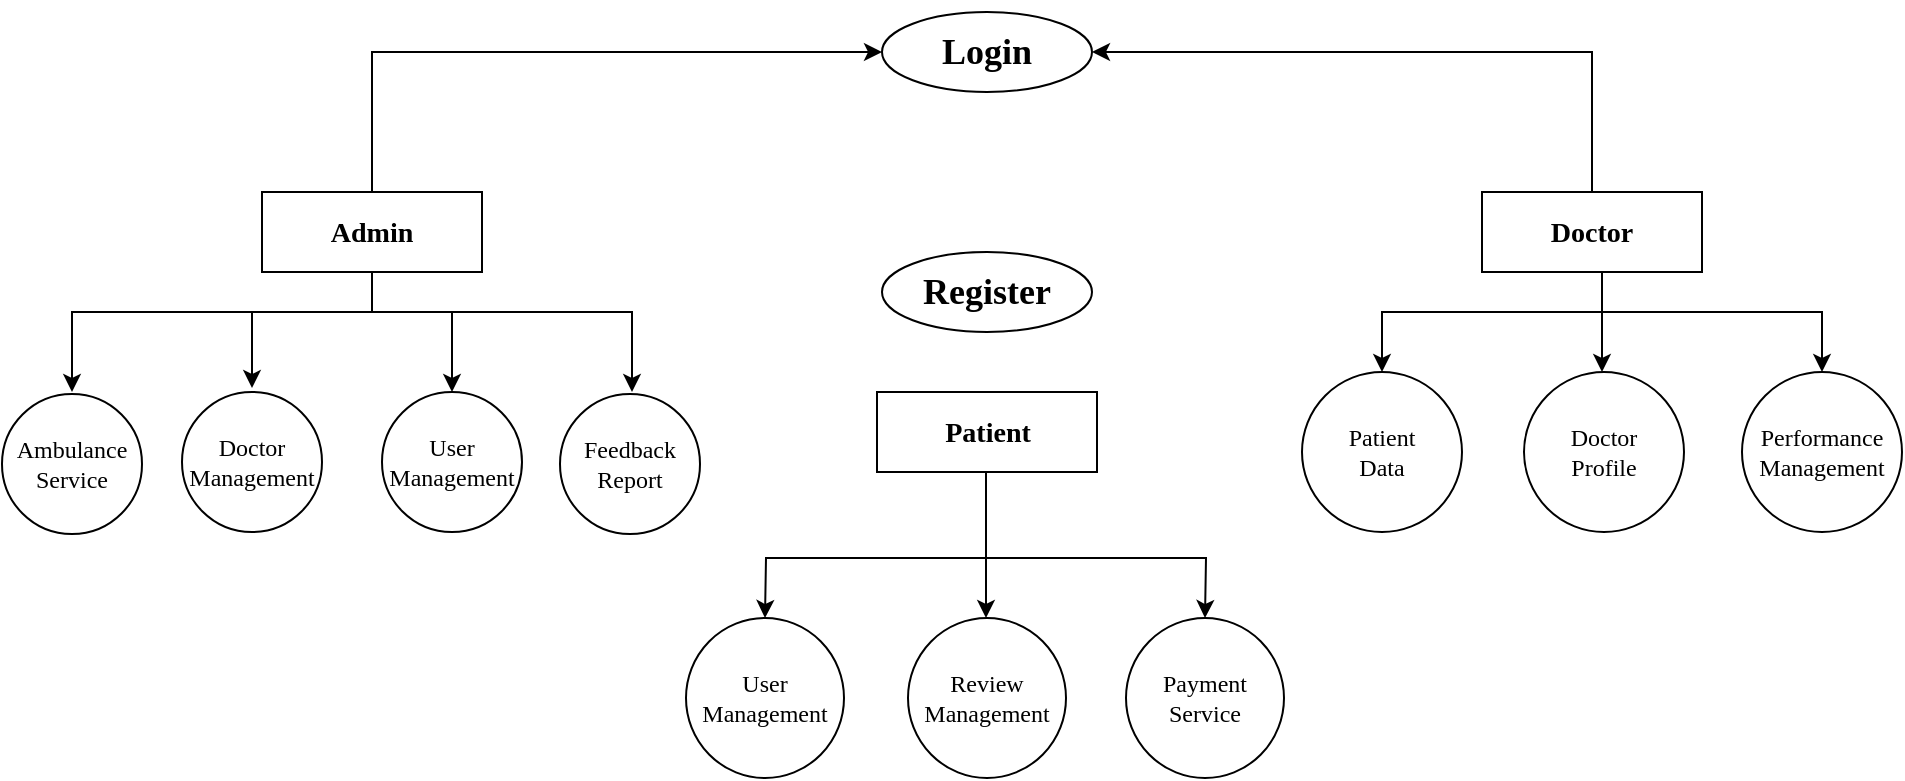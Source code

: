 <mxfile version="20.6.2" type="github">
  <diagram id="buX0yJRNC2Mj3BMU6naC" name="Page-1">
    <mxGraphModel dx="1718" dy="450" grid="1" gridSize="10" guides="1" tooltips="1" connect="1" arrows="1" fold="1" page="1" pageScale="1" pageWidth="850" pageHeight="1100" math="0" shadow="0">
      <root>
        <mxCell id="0" />
        <mxCell id="1" parent="0" />
        <mxCell id="WfT6F_lpD8eF-kmQsFi5-1" value="&lt;h2&gt;&lt;font face=&quot;Garamond&quot;&gt;Login&lt;/font&gt;&lt;/h2&gt;" style="ellipse;whiteSpace=wrap;html=1;" parent="1" vertex="1">
          <mxGeometry x="390" y="30" width="105" height="40" as="geometry" />
        </mxCell>
        <mxCell id="WfT6F_lpD8eF-kmQsFi5-3" value="&lt;h3&gt;&lt;font face=&quot;Garamond&quot;&gt;Admin&lt;/font&gt;&lt;/h3&gt;" style="rounded=0;whiteSpace=wrap;html=1;" parent="1" vertex="1">
          <mxGeometry x="80" y="120" width="110" height="40" as="geometry" />
        </mxCell>
        <mxCell id="WfT6F_lpD8eF-kmQsFi5-4" value="&lt;h3&gt;&lt;font face=&quot;Garamond&quot;&gt;Doctor&lt;/font&gt;&lt;/h3&gt;" style="rounded=0;whiteSpace=wrap;html=1;" parent="1" vertex="1">
          <mxGeometry x="690" y="120" width="110" height="40" as="geometry" />
        </mxCell>
        <mxCell id="WfT6F_lpD8eF-kmQsFi5-5" value="" style="endArrow=classic;html=1;rounded=0;exitX=0.5;exitY=0;exitDx=0;exitDy=0;entryX=0;entryY=0.5;entryDx=0;entryDy=0;" parent="1" source="WfT6F_lpD8eF-kmQsFi5-3" target="WfT6F_lpD8eF-kmQsFi5-1" edge="1">
          <mxGeometry width="50" height="50" relative="1" as="geometry">
            <mxPoint x="130" y="100" as="sourcePoint" />
            <mxPoint x="180" y="50" as="targetPoint" />
            <Array as="points">
              <mxPoint x="135" y="50" />
            </Array>
          </mxGeometry>
        </mxCell>
        <mxCell id="WfT6F_lpD8eF-kmQsFi5-6" value="" style="endArrow=classic;html=1;rounded=0;exitX=0.5;exitY=0;exitDx=0;exitDy=0;entryX=1;entryY=0.5;entryDx=0;entryDy=0;" parent="1" source="WfT6F_lpD8eF-kmQsFi5-4" target="WfT6F_lpD8eF-kmQsFi5-1" edge="1">
          <mxGeometry width="50" height="50" relative="1" as="geometry">
            <mxPoint x="510" y="160" as="sourcePoint" />
            <mxPoint x="765" y="90" as="targetPoint" />
            <Array as="points">
              <mxPoint x="745" y="50" />
            </Array>
          </mxGeometry>
        </mxCell>
        <mxCell id="hp8xiV_DVQB9SWAJ_sdn-1" value="Doctor&lt;br&gt;Management" style="ellipse;whiteSpace=wrap;html=1;aspect=fixed;fontFamily=Garamond;" vertex="1" parent="1">
          <mxGeometry x="40" y="220" width="70" height="70" as="geometry" />
        </mxCell>
        <mxCell id="hp8xiV_DVQB9SWAJ_sdn-2" value="User&lt;br&gt;Management" style="ellipse;whiteSpace=wrap;html=1;aspect=fixed;fontFamily=Garamond;" vertex="1" parent="1">
          <mxGeometry x="140" y="220" width="70" height="70" as="geometry" />
        </mxCell>
        <mxCell id="hp8xiV_DVQB9SWAJ_sdn-5" value="" style="endArrow=classic;html=1;rounded=0;fontFamily=Garamond;entryX=0.5;entryY=0;entryDx=0;entryDy=0;exitX=0.5;exitY=1;exitDx=0;exitDy=0;" edge="1" parent="1" source="WfT6F_lpD8eF-kmQsFi5-3">
          <mxGeometry width="50" height="50" relative="1" as="geometry">
            <mxPoint x="-100" y="210" as="sourcePoint" />
            <mxPoint x="-15" y="220" as="targetPoint" />
            <Array as="points">
              <mxPoint x="135" y="180" />
              <mxPoint x="-15" y="180" />
            </Array>
          </mxGeometry>
        </mxCell>
        <mxCell id="hp8xiV_DVQB9SWAJ_sdn-6" value="" style="endArrow=classic;html=1;rounded=0;fontFamily=Garamond;exitX=0.5;exitY=1;exitDx=0;exitDy=0;" edge="1" parent="1">
          <mxGeometry width="50" height="50" relative="1" as="geometry">
            <mxPoint x="135" y="160" as="sourcePoint" />
            <mxPoint x="75" y="218" as="targetPoint" />
            <Array as="points">
              <mxPoint x="135" y="180" />
              <mxPoint x="75" y="180" />
            </Array>
          </mxGeometry>
        </mxCell>
        <mxCell id="hp8xiV_DVQB9SWAJ_sdn-7" value="" style="endArrow=classic;html=1;rounded=0;fontFamily=Garamond;exitX=0.5;exitY=1;exitDx=0;exitDy=0;entryX=0.5;entryY=0;entryDx=0;entryDy=0;" edge="1" parent="1" target="hp8xiV_DVQB9SWAJ_sdn-2">
          <mxGeometry width="50" height="50" relative="1" as="geometry">
            <mxPoint x="135" y="160" as="sourcePoint" />
            <mxPoint x="75" y="218" as="targetPoint" />
            <Array as="points">
              <mxPoint x="135" y="180" />
              <mxPoint x="175" y="180" />
            </Array>
          </mxGeometry>
        </mxCell>
        <mxCell id="hp8xiV_DVQB9SWAJ_sdn-8" value="" style="endArrow=classic;html=1;rounded=0;fontFamily=Garamond;entryX=0.5;entryY=0;entryDx=0;entryDy=0;exitX=0.5;exitY=1;exitDx=0;exitDy=0;" edge="1" parent="1">
          <mxGeometry width="50" height="50" relative="1" as="geometry">
            <mxPoint x="135" y="160" as="sourcePoint" />
            <mxPoint x="265" y="220" as="targetPoint" />
            <Array as="points">
              <mxPoint x="135" y="180" />
              <mxPoint x="265" y="180" />
            </Array>
          </mxGeometry>
        </mxCell>
        <mxCell id="hp8xiV_DVQB9SWAJ_sdn-12" value="&lt;h2&gt;&lt;font face=&quot;Garamond&quot;&gt;Register&lt;/font&gt;&lt;/h2&gt;" style="ellipse;whiteSpace=wrap;html=1;" vertex="1" parent="1">
          <mxGeometry x="390" y="150" width="105" height="40" as="geometry" />
        </mxCell>
        <mxCell id="hp8xiV_DVQB9SWAJ_sdn-13" value="Patient&lt;br&gt;Data" style="ellipse;whiteSpace=wrap;html=1;aspect=fixed;fontFamily=Garamond;" vertex="1" parent="1">
          <mxGeometry x="600" y="210" width="80" height="80" as="geometry" />
        </mxCell>
        <mxCell id="hp8xiV_DVQB9SWAJ_sdn-14" value="Doctor&lt;br&gt;Profile" style="ellipse;whiteSpace=wrap;html=1;aspect=fixed;fontFamily=Garamond;" vertex="1" parent="1">
          <mxGeometry x="711" y="210" width="80" height="80" as="geometry" />
        </mxCell>
        <mxCell id="hp8xiV_DVQB9SWAJ_sdn-15" value="Performance&lt;br&gt;Management" style="ellipse;whiteSpace=wrap;html=1;aspect=fixed;fontFamily=Garamond;" vertex="1" parent="1">
          <mxGeometry x="820" y="210" width="80" height="80" as="geometry" />
        </mxCell>
        <mxCell id="hp8xiV_DVQB9SWAJ_sdn-16" value="" style="endArrow=classic;html=1;rounded=0;fontFamily=Garamond;entryX=0.5;entryY=0;entryDx=0;entryDy=0;exitX=0.5;exitY=1;exitDx=0;exitDy=0;" edge="1" parent="1" target="hp8xiV_DVQB9SWAJ_sdn-15">
          <mxGeometry width="50" height="50" relative="1" as="geometry">
            <mxPoint x="750" y="160" as="sourcePoint" />
            <mxPoint x="880" y="220" as="targetPoint" />
            <Array as="points">
              <mxPoint x="750" y="180" />
              <mxPoint x="860" y="180" />
            </Array>
          </mxGeometry>
        </mxCell>
        <mxCell id="hp8xiV_DVQB9SWAJ_sdn-17" value="" style="endArrow=classic;html=1;rounded=0;fontFamily=Garamond;entryX=0.5;entryY=0;entryDx=0;entryDy=0;exitX=0.5;exitY=1;exitDx=0;exitDy=0;" edge="1" parent="1" target="hp8xiV_DVQB9SWAJ_sdn-13">
          <mxGeometry width="50" height="50" relative="1" as="geometry">
            <mxPoint x="750" y="160" as="sourcePoint" />
            <mxPoint x="860" y="210" as="targetPoint" />
            <Array as="points">
              <mxPoint x="750" y="180" />
              <mxPoint x="640" y="180" />
            </Array>
          </mxGeometry>
        </mxCell>
        <mxCell id="hp8xiV_DVQB9SWAJ_sdn-18" value="" style="endArrow=classic;html=1;rounded=0;fontFamily=Garamond;exitX=0.5;exitY=1;exitDx=0;exitDy=0;" edge="1" parent="1">
          <mxGeometry width="50" height="50" relative="1" as="geometry">
            <mxPoint x="750" y="160" as="sourcePoint" />
            <mxPoint x="750" y="210" as="targetPoint" />
            <Array as="points">
              <mxPoint x="750" y="180" />
            </Array>
          </mxGeometry>
        </mxCell>
        <mxCell id="hp8xiV_DVQB9SWAJ_sdn-19" value="User&lt;br&gt;Management" style="ellipse;whiteSpace=wrap;html=1;aspect=fixed;fontFamily=Garamond;" vertex="1" parent="1">
          <mxGeometry x="292" y="333" width="79" height="80" as="geometry" />
        </mxCell>
        <mxCell id="hp8xiV_DVQB9SWAJ_sdn-20" value="Review&lt;br&gt;Management" style="ellipse;whiteSpace=wrap;html=1;aspect=fixed;fontFamily=Garamond;" vertex="1" parent="1">
          <mxGeometry x="403" y="333" width="79" height="80" as="geometry" />
        </mxCell>
        <mxCell id="hp8xiV_DVQB9SWAJ_sdn-21" value="Payment&lt;br&gt;Service" style="ellipse;whiteSpace=wrap;html=1;aspect=fixed;fontFamily=Garamond;" vertex="1" parent="1">
          <mxGeometry x="512" y="333" width="79" height="80" as="geometry" />
        </mxCell>
        <mxCell id="hp8xiV_DVQB9SWAJ_sdn-22" value="" style="endArrow=classic;html=1;rounded=0;fontFamily=Garamond;entryX=0.5;entryY=0;entryDx=0;entryDy=0;exitX=0.5;exitY=1;exitDx=0;exitDy=0;" edge="1" parent="1" target="hp8xiV_DVQB9SWAJ_sdn-21">
          <mxGeometry width="50" height="50" relative="1" as="geometry">
            <mxPoint x="442" y="283" as="sourcePoint" />
            <mxPoint x="572" y="343" as="targetPoint" />
            <Array as="points">
              <mxPoint x="442" y="303" />
              <mxPoint x="552" y="303" />
            </Array>
          </mxGeometry>
        </mxCell>
        <mxCell id="hp8xiV_DVQB9SWAJ_sdn-23" value="" style="endArrow=classic;html=1;rounded=0;fontFamily=Garamond;entryX=0.5;entryY=0;entryDx=0;entryDy=0;exitX=0.5;exitY=1;exitDx=0;exitDy=0;" edge="1" parent="1" target="hp8xiV_DVQB9SWAJ_sdn-19">
          <mxGeometry width="50" height="50" relative="1" as="geometry">
            <mxPoint x="442" y="283" as="sourcePoint" />
            <mxPoint x="552" y="333" as="targetPoint" />
            <Array as="points">
              <mxPoint x="442" y="303" />
              <mxPoint x="332" y="303" />
            </Array>
          </mxGeometry>
        </mxCell>
        <mxCell id="hp8xiV_DVQB9SWAJ_sdn-24" value="" style="endArrow=classic;html=1;rounded=0;fontFamily=Garamond;" edge="1" parent="1">
          <mxGeometry width="50" height="50" relative="1" as="geometry">
            <mxPoint x="442" y="260" as="sourcePoint" />
            <mxPoint x="442" y="333" as="targetPoint" />
            <Array as="points">
              <mxPoint x="442" y="303" />
            </Array>
          </mxGeometry>
        </mxCell>
        <mxCell id="hp8xiV_DVQB9SWAJ_sdn-25" value="Ambulance&lt;br&gt;Service" style="ellipse;whiteSpace=wrap;html=1;aspect=fixed;fontFamily=Garamond;" vertex="1" parent="1">
          <mxGeometry x="-50" y="221" width="70" height="70" as="geometry" />
        </mxCell>
        <mxCell id="hp8xiV_DVQB9SWAJ_sdn-26" value="Feedback&lt;br&gt;Report" style="ellipse;whiteSpace=wrap;html=1;aspect=fixed;fontFamily=Garamond;" vertex="1" parent="1">
          <mxGeometry x="229" y="221" width="70" height="70" as="geometry" />
        </mxCell>
        <mxCell id="hp8xiV_DVQB9SWAJ_sdn-28" value="&lt;h3&gt;&lt;font face=&quot;Garamond&quot;&gt;Patient&lt;/font&gt;&lt;/h3&gt;" style="rounded=0;whiteSpace=wrap;html=1;" vertex="1" parent="1">
          <mxGeometry x="387.5" y="220" width="110" height="40" as="geometry" />
        </mxCell>
      </root>
    </mxGraphModel>
  </diagram>
</mxfile>
